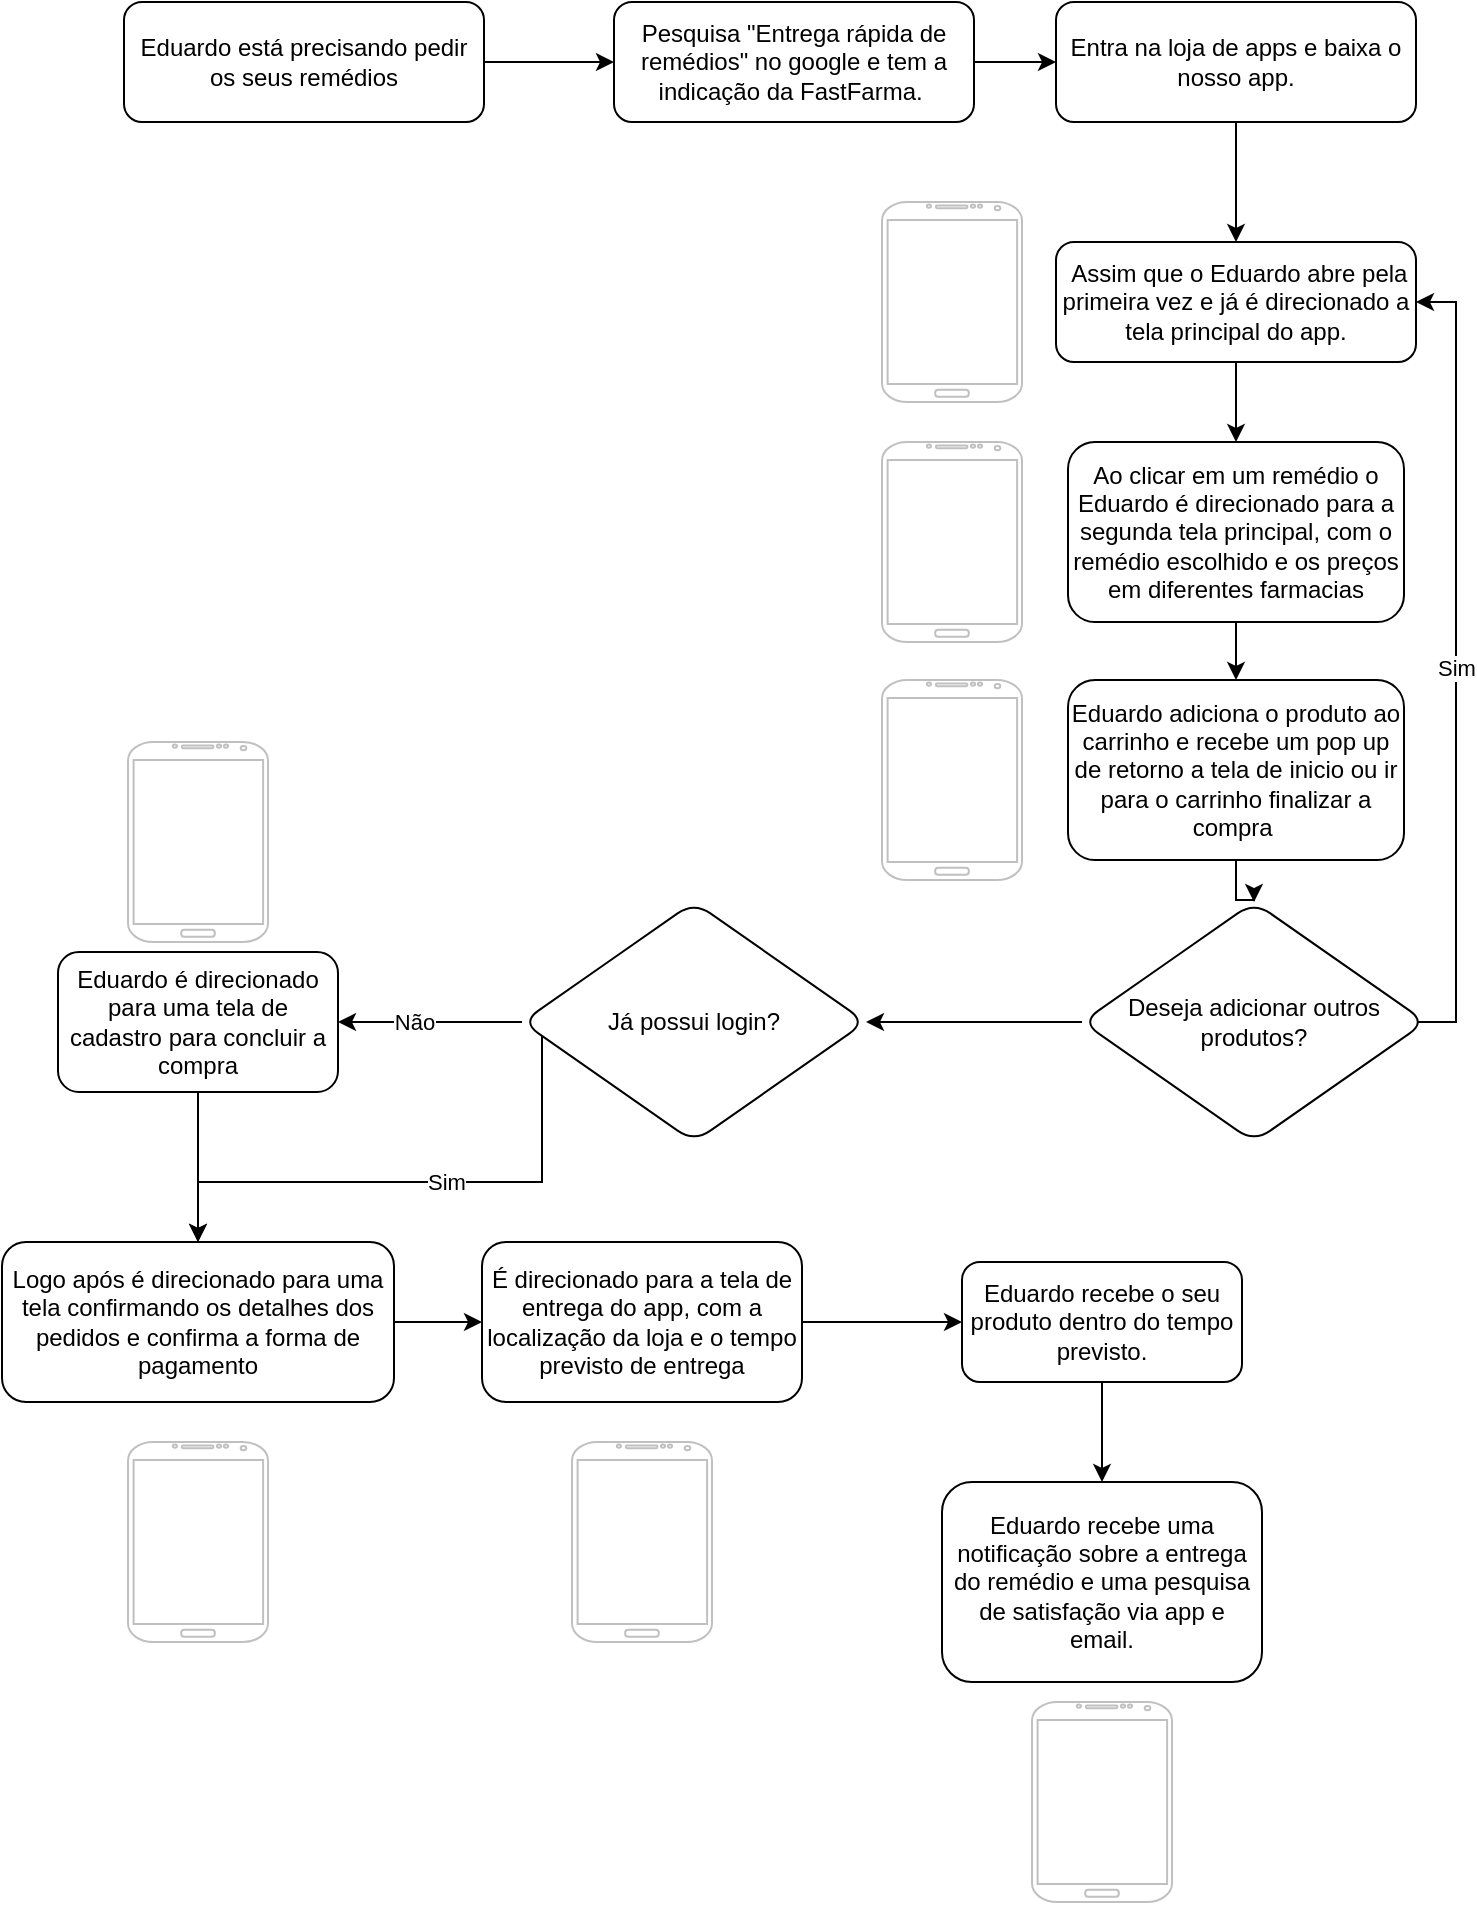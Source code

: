 <mxfile version="26.1.3">
  <diagram id="C5RBs43oDa-KdzZeNtuy" name="Page-1">
    <mxGraphModel dx="1000" dy="497" grid="1" gridSize="10" guides="1" tooltips="1" connect="1" arrows="1" fold="1" page="1" pageScale="1" pageWidth="827" pageHeight="1169" math="0" shadow="0">
      <root>
        <mxCell id="WIyWlLk6GJQsqaUBKTNV-0" />
        <mxCell id="WIyWlLk6GJQsqaUBKTNV-1" parent="WIyWlLk6GJQsqaUBKTNV-0" />
        <mxCell id="LlZzzgiMHvj2kryxVTmK-0" style="edgeStyle=orthogonalEdgeStyle;rounded=0;orthogonalLoop=1;jettySize=auto;html=1;entryX=0;entryY=0.5;entryDx=0;entryDy=0;" edge="1" parent="WIyWlLk6GJQsqaUBKTNV-1" source="WIyWlLk6GJQsqaUBKTNV-3" target="LlZzzgiMHvj2kryxVTmK-1">
          <mxGeometry relative="1" as="geometry">
            <mxPoint x="370" y="90" as="targetPoint" />
          </mxGeometry>
        </mxCell>
        <mxCell id="WIyWlLk6GJQsqaUBKTNV-3" value="Eduardo está precisando pedir os seus remédios" style="rounded=1;whiteSpace=wrap;html=1;fontSize=12;glass=0;strokeWidth=1;shadow=0;" parent="WIyWlLk6GJQsqaUBKTNV-1" vertex="1">
          <mxGeometry x="91" y="60" width="180" height="60" as="geometry" />
        </mxCell>
        <mxCell id="LlZzzgiMHvj2kryxVTmK-3" value="" style="edgeStyle=orthogonalEdgeStyle;rounded=0;orthogonalLoop=1;jettySize=auto;html=1;" edge="1" parent="WIyWlLk6GJQsqaUBKTNV-1" source="LlZzzgiMHvj2kryxVTmK-1" target="LlZzzgiMHvj2kryxVTmK-2">
          <mxGeometry relative="1" as="geometry" />
        </mxCell>
        <mxCell id="LlZzzgiMHvj2kryxVTmK-1" value="Pesquisa &quot;Entrega rápida de remédios&quot; no google e tem a indicação da FastFarma.&amp;nbsp;" style="rounded=1;whiteSpace=wrap;html=1;fontSize=12;glass=0;strokeWidth=1;shadow=0;" vertex="1" parent="WIyWlLk6GJQsqaUBKTNV-1">
          <mxGeometry x="336" y="60" width="180" height="60" as="geometry" />
        </mxCell>
        <mxCell id="LlZzzgiMHvj2kryxVTmK-6" value="" style="edgeStyle=orthogonalEdgeStyle;rounded=0;orthogonalLoop=1;jettySize=auto;html=1;" edge="1" parent="WIyWlLk6GJQsqaUBKTNV-1" source="LlZzzgiMHvj2kryxVTmK-2" target="LlZzzgiMHvj2kryxVTmK-5">
          <mxGeometry relative="1" as="geometry" />
        </mxCell>
        <mxCell id="LlZzzgiMHvj2kryxVTmK-2" value="Entra na loja de apps e baixa o nosso app." style="rounded=1;whiteSpace=wrap;html=1;fontSize=12;glass=0;strokeWidth=1;shadow=0;" vertex="1" parent="WIyWlLk6GJQsqaUBKTNV-1">
          <mxGeometry x="557" y="60" width="180" height="60" as="geometry" />
        </mxCell>
        <mxCell id="LlZzzgiMHvj2kryxVTmK-9" value="" style="edgeStyle=orthogonalEdgeStyle;rounded=0;orthogonalLoop=1;jettySize=auto;html=1;" edge="1" parent="WIyWlLk6GJQsqaUBKTNV-1" source="LlZzzgiMHvj2kryxVTmK-5" target="LlZzzgiMHvj2kryxVTmK-8">
          <mxGeometry relative="1" as="geometry" />
        </mxCell>
        <mxCell id="LlZzzgiMHvj2kryxVTmK-5" value="&amp;nbsp;Assim que o Eduardo abre pela primeira vez e já é direcionado a tela principal do app." style="rounded=1;whiteSpace=wrap;html=1;glass=0;strokeWidth=1;shadow=0;" vertex="1" parent="WIyWlLk6GJQsqaUBKTNV-1">
          <mxGeometry x="557" y="180" width="180" height="60" as="geometry" />
        </mxCell>
        <mxCell id="LlZzzgiMHvj2kryxVTmK-7" value="" style="verticalLabelPosition=bottom;verticalAlign=top;html=1;shadow=0;dashed=0;strokeWidth=1;shape=mxgraph.android.phone2;strokeColor=#c0c0c0;" vertex="1" parent="WIyWlLk6GJQsqaUBKTNV-1">
          <mxGeometry x="470" y="160" width="70" height="100" as="geometry" />
        </mxCell>
        <mxCell id="LlZzzgiMHvj2kryxVTmK-16" value="" style="edgeStyle=orthogonalEdgeStyle;rounded=0;orthogonalLoop=1;jettySize=auto;html=1;" edge="1" parent="WIyWlLk6GJQsqaUBKTNV-1" source="LlZzzgiMHvj2kryxVTmK-8" target="LlZzzgiMHvj2kryxVTmK-15">
          <mxGeometry relative="1" as="geometry" />
        </mxCell>
        <mxCell id="LlZzzgiMHvj2kryxVTmK-8" value="Ao clicar em um remédio o Eduardo é direcionado para a segunda tela principal, com o remédio escolhido e os preços em diferentes farmacias" style="rounded=1;whiteSpace=wrap;html=1;glass=0;strokeWidth=1;shadow=0;" vertex="1" parent="WIyWlLk6GJQsqaUBKTNV-1">
          <mxGeometry x="563" y="280" width="168" height="90" as="geometry" />
        </mxCell>
        <mxCell id="LlZzzgiMHvj2kryxVTmK-10" value="" style="verticalLabelPosition=bottom;verticalAlign=top;html=1;shadow=0;dashed=0;strokeWidth=1;shape=mxgraph.android.phone2;strokeColor=#c0c0c0;" vertex="1" parent="WIyWlLk6GJQsqaUBKTNV-1">
          <mxGeometry x="470" y="280" width="70" height="100" as="geometry" />
        </mxCell>
        <mxCell id="LlZzzgiMHvj2kryxVTmK-19" value="Sim" style="edgeStyle=orthogonalEdgeStyle;rounded=0;orthogonalLoop=1;jettySize=auto;html=1;entryX=1;entryY=0.5;entryDx=0;entryDy=0;exitX=0.956;exitY=0.48;exitDx=0;exitDy=0;exitPerimeter=0;" edge="1" parent="WIyWlLk6GJQsqaUBKTNV-1" source="LlZzzgiMHvj2kryxVTmK-13" target="LlZzzgiMHvj2kryxVTmK-5">
          <mxGeometry relative="1" as="geometry">
            <mxPoint x="820" y="210" as="targetPoint" />
            <Array as="points">
              <mxPoint x="734" y="570" />
              <mxPoint x="757" y="570" />
              <mxPoint x="757" y="210" />
            </Array>
          </mxGeometry>
        </mxCell>
        <mxCell id="LlZzzgiMHvj2kryxVTmK-23" value="" style="edgeStyle=orthogonalEdgeStyle;rounded=0;orthogonalLoop=1;jettySize=auto;html=1;exitX=0;exitY=0.5;exitDx=0;exitDy=0;" edge="1" parent="WIyWlLk6GJQsqaUBKTNV-1" source="LlZzzgiMHvj2kryxVTmK-26" target="LlZzzgiMHvj2kryxVTmK-22">
          <mxGeometry relative="1" as="geometry" />
        </mxCell>
        <mxCell id="LlZzzgiMHvj2kryxVTmK-31" value="Não" style="edgeLabel;html=1;align=center;verticalAlign=middle;resizable=0;points=[];" vertex="1" connectable="0" parent="LlZzzgiMHvj2kryxVTmK-23">
          <mxGeometry x="0.17" relative="1" as="geometry">
            <mxPoint as="offset" />
          </mxGeometry>
        </mxCell>
        <mxCell id="LlZzzgiMHvj2kryxVTmK-27" value="" style="edgeStyle=orthogonalEdgeStyle;rounded=0;orthogonalLoop=1;jettySize=auto;html=1;" edge="1" parent="WIyWlLk6GJQsqaUBKTNV-1" source="LlZzzgiMHvj2kryxVTmK-13" target="LlZzzgiMHvj2kryxVTmK-26">
          <mxGeometry relative="1" as="geometry" />
        </mxCell>
        <mxCell id="LlZzzgiMHvj2kryxVTmK-13" value="Deseja adicionar outros&lt;div&gt;produtos?&lt;/div&gt;" style="rhombus;whiteSpace=wrap;html=1;rounded=1;glass=0;strokeWidth=1;shadow=0;" vertex="1" parent="WIyWlLk6GJQsqaUBKTNV-1">
          <mxGeometry x="570" y="510" width="172" height="120" as="geometry" />
        </mxCell>
        <mxCell id="LlZzzgiMHvj2kryxVTmK-17" value="" style="edgeStyle=orthogonalEdgeStyle;rounded=0;orthogonalLoop=1;jettySize=auto;html=1;" edge="1" parent="WIyWlLk6GJQsqaUBKTNV-1" source="LlZzzgiMHvj2kryxVTmK-15" target="LlZzzgiMHvj2kryxVTmK-13">
          <mxGeometry relative="1" as="geometry" />
        </mxCell>
        <mxCell id="LlZzzgiMHvj2kryxVTmK-15" value="Eduardo adiciona o produto ao carrinho e recebe um pop up de retorno a tela de inicio ou ir para o carrinho finalizar a compra&amp;nbsp;" style="rounded=1;whiteSpace=wrap;html=1;glass=0;strokeWidth=1;shadow=0;" vertex="1" parent="WIyWlLk6GJQsqaUBKTNV-1">
          <mxGeometry x="563" y="399" width="168" height="90" as="geometry" />
        </mxCell>
        <mxCell id="LlZzzgiMHvj2kryxVTmK-21" value="" style="verticalLabelPosition=bottom;verticalAlign=top;html=1;shadow=0;dashed=0;strokeWidth=1;shape=mxgraph.android.phone2;strokeColor=#c0c0c0;" vertex="1" parent="WIyWlLk6GJQsqaUBKTNV-1">
          <mxGeometry x="93" y="430" width="70" height="100" as="geometry" />
        </mxCell>
        <mxCell id="LlZzzgiMHvj2kryxVTmK-25" value="" style="edgeStyle=orthogonalEdgeStyle;rounded=0;orthogonalLoop=1;jettySize=auto;html=1;" edge="1" parent="WIyWlLk6GJQsqaUBKTNV-1" source="LlZzzgiMHvj2kryxVTmK-22" target="LlZzzgiMHvj2kryxVTmK-24">
          <mxGeometry relative="1" as="geometry" />
        </mxCell>
        <mxCell id="LlZzzgiMHvj2kryxVTmK-22" value="Eduardo é direcionado para uma tela de cadastro para concluir a compra" style="rounded=1;whiteSpace=wrap;html=1;glass=0;strokeWidth=1;shadow=0;" vertex="1" parent="WIyWlLk6GJQsqaUBKTNV-1">
          <mxGeometry x="58" y="535" width="140" height="70" as="geometry" />
        </mxCell>
        <mxCell id="LlZzzgiMHvj2kryxVTmK-33" value="" style="edgeStyle=orthogonalEdgeStyle;rounded=0;orthogonalLoop=1;jettySize=auto;html=1;" edge="1" parent="WIyWlLk6GJQsqaUBKTNV-1" source="LlZzzgiMHvj2kryxVTmK-24" target="LlZzzgiMHvj2kryxVTmK-32">
          <mxGeometry relative="1" as="geometry" />
        </mxCell>
        <mxCell id="LlZzzgiMHvj2kryxVTmK-24" value="Logo após é direcionado para uma tela confirmando os detalhes dos pedidos e confirma a forma de pagamento" style="whiteSpace=wrap;html=1;rounded=1;glass=0;strokeWidth=1;shadow=0;" vertex="1" parent="WIyWlLk6GJQsqaUBKTNV-1">
          <mxGeometry x="30" y="680" width="196" height="80" as="geometry" />
        </mxCell>
        <mxCell id="LlZzzgiMHvj2kryxVTmK-29" value="" style="edgeStyle=orthogonalEdgeStyle;rounded=0;orthogonalLoop=1;jettySize=auto;html=1;entryX=0.5;entryY=0;entryDx=0;entryDy=0;" edge="1" parent="WIyWlLk6GJQsqaUBKTNV-1" source="LlZzzgiMHvj2kryxVTmK-26" target="LlZzzgiMHvj2kryxVTmK-24">
          <mxGeometry relative="1" as="geometry">
            <mxPoint x="340" y="700" as="targetPoint" />
            <Array as="points">
              <mxPoint x="300" y="650" />
              <mxPoint x="128" y="650" />
            </Array>
          </mxGeometry>
        </mxCell>
        <mxCell id="LlZzzgiMHvj2kryxVTmK-30" value="Sim" style="edgeLabel;html=1;align=center;verticalAlign=middle;resizable=0;points=[];" vertex="1" connectable="0" parent="LlZzzgiMHvj2kryxVTmK-29">
          <mxGeometry x="-0.12" relative="1" as="geometry">
            <mxPoint as="offset" />
          </mxGeometry>
        </mxCell>
        <mxCell id="LlZzzgiMHvj2kryxVTmK-26" value="Já possui login?" style="rhombus;whiteSpace=wrap;html=1;rounded=1;glass=0;strokeWidth=1;shadow=0;" vertex="1" parent="WIyWlLk6GJQsqaUBKTNV-1">
          <mxGeometry x="290" y="510" width="172" height="120" as="geometry" />
        </mxCell>
        <mxCell id="LlZzzgiMHvj2kryxVTmK-35" value="" style="edgeStyle=orthogonalEdgeStyle;rounded=0;orthogonalLoop=1;jettySize=auto;html=1;" edge="1" parent="WIyWlLk6GJQsqaUBKTNV-1" source="LlZzzgiMHvj2kryxVTmK-32" target="LlZzzgiMHvj2kryxVTmK-34">
          <mxGeometry relative="1" as="geometry" />
        </mxCell>
        <mxCell id="LlZzzgiMHvj2kryxVTmK-32" value="É direcionado para a tela de entrega do app, com a localização da loja e o tempo previsto de entrega" style="rounded=1;whiteSpace=wrap;html=1;glass=0;strokeWidth=1;shadow=0;" vertex="1" parent="WIyWlLk6GJQsqaUBKTNV-1">
          <mxGeometry x="270" y="680" width="160" height="80" as="geometry" />
        </mxCell>
        <mxCell id="LlZzzgiMHvj2kryxVTmK-41" value="" style="edgeStyle=orthogonalEdgeStyle;rounded=0;orthogonalLoop=1;jettySize=auto;html=1;" edge="1" parent="WIyWlLk6GJQsqaUBKTNV-1" source="LlZzzgiMHvj2kryxVTmK-34" target="LlZzzgiMHvj2kryxVTmK-40">
          <mxGeometry relative="1" as="geometry" />
        </mxCell>
        <mxCell id="LlZzzgiMHvj2kryxVTmK-34" value="Eduardo recebe o seu produto dentro do tempo previsto." style="rounded=1;whiteSpace=wrap;html=1;glass=0;strokeWidth=1;shadow=0;" vertex="1" parent="WIyWlLk6GJQsqaUBKTNV-1">
          <mxGeometry x="510" y="690" width="140" height="60" as="geometry" />
        </mxCell>
        <mxCell id="LlZzzgiMHvj2kryxVTmK-37" value="" style="verticalLabelPosition=bottom;verticalAlign=top;html=1;shadow=0;dashed=0;strokeWidth=1;shape=mxgraph.android.phone2;strokeColor=#c0c0c0;" vertex="1" parent="WIyWlLk6GJQsqaUBKTNV-1">
          <mxGeometry x="470" y="399" width="70" height="100" as="geometry" />
        </mxCell>
        <mxCell id="LlZzzgiMHvj2kryxVTmK-38" value="" style="verticalLabelPosition=bottom;verticalAlign=top;html=1;shadow=0;dashed=0;strokeWidth=1;shape=mxgraph.android.phone2;strokeColor=#c0c0c0;" vertex="1" parent="WIyWlLk6GJQsqaUBKTNV-1">
          <mxGeometry x="93" y="780" width="70" height="100" as="geometry" />
        </mxCell>
        <mxCell id="LlZzzgiMHvj2kryxVTmK-39" value="" style="verticalLabelPosition=bottom;verticalAlign=top;html=1;shadow=0;dashed=0;strokeWidth=1;shape=mxgraph.android.phone2;strokeColor=#c0c0c0;" vertex="1" parent="WIyWlLk6GJQsqaUBKTNV-1">
          <mxGeometry x="315" y="780" width="70" height="100" as="geometry" />
        </mxCell>
        <mxCell id="LlZzzgiMHvj2kryxVTmK-40" value="Eduardo recebe uma notificação sobre a entrega do remédio e uma pesquisa de satisfação via app e email." style="rounded=1;whiteSpace=wrap;html=1;glass=0;strokeWidth=1;shadow=0;" vertex="1" parent="WIyWlLk6GJQsqaUBKTNV-1">
          <mxGeometry x="500" y="800" width="160" height="100" as="geometry" />
        </mxCell>
        <mxCell id="LlZzzgiMHvj2kryxVTmK-42" value="" style="verticalLabelPosition=bottom;verticalAlign=top;html=1;shadow=0;dashed=0;strokeWidth=1;shape=mxgraph.android.phone2;strokeColor=#c0c0c0;" vertex="1" parent="WIyWlLk6GJQsqaUBKTNV-1">
          <mxGeometry x="545" y="910" width="70" height="100" as="geometry" />
        </mxCell>
      </root>
    </mxGraphModel>
  </diagram>
</mxfile>

